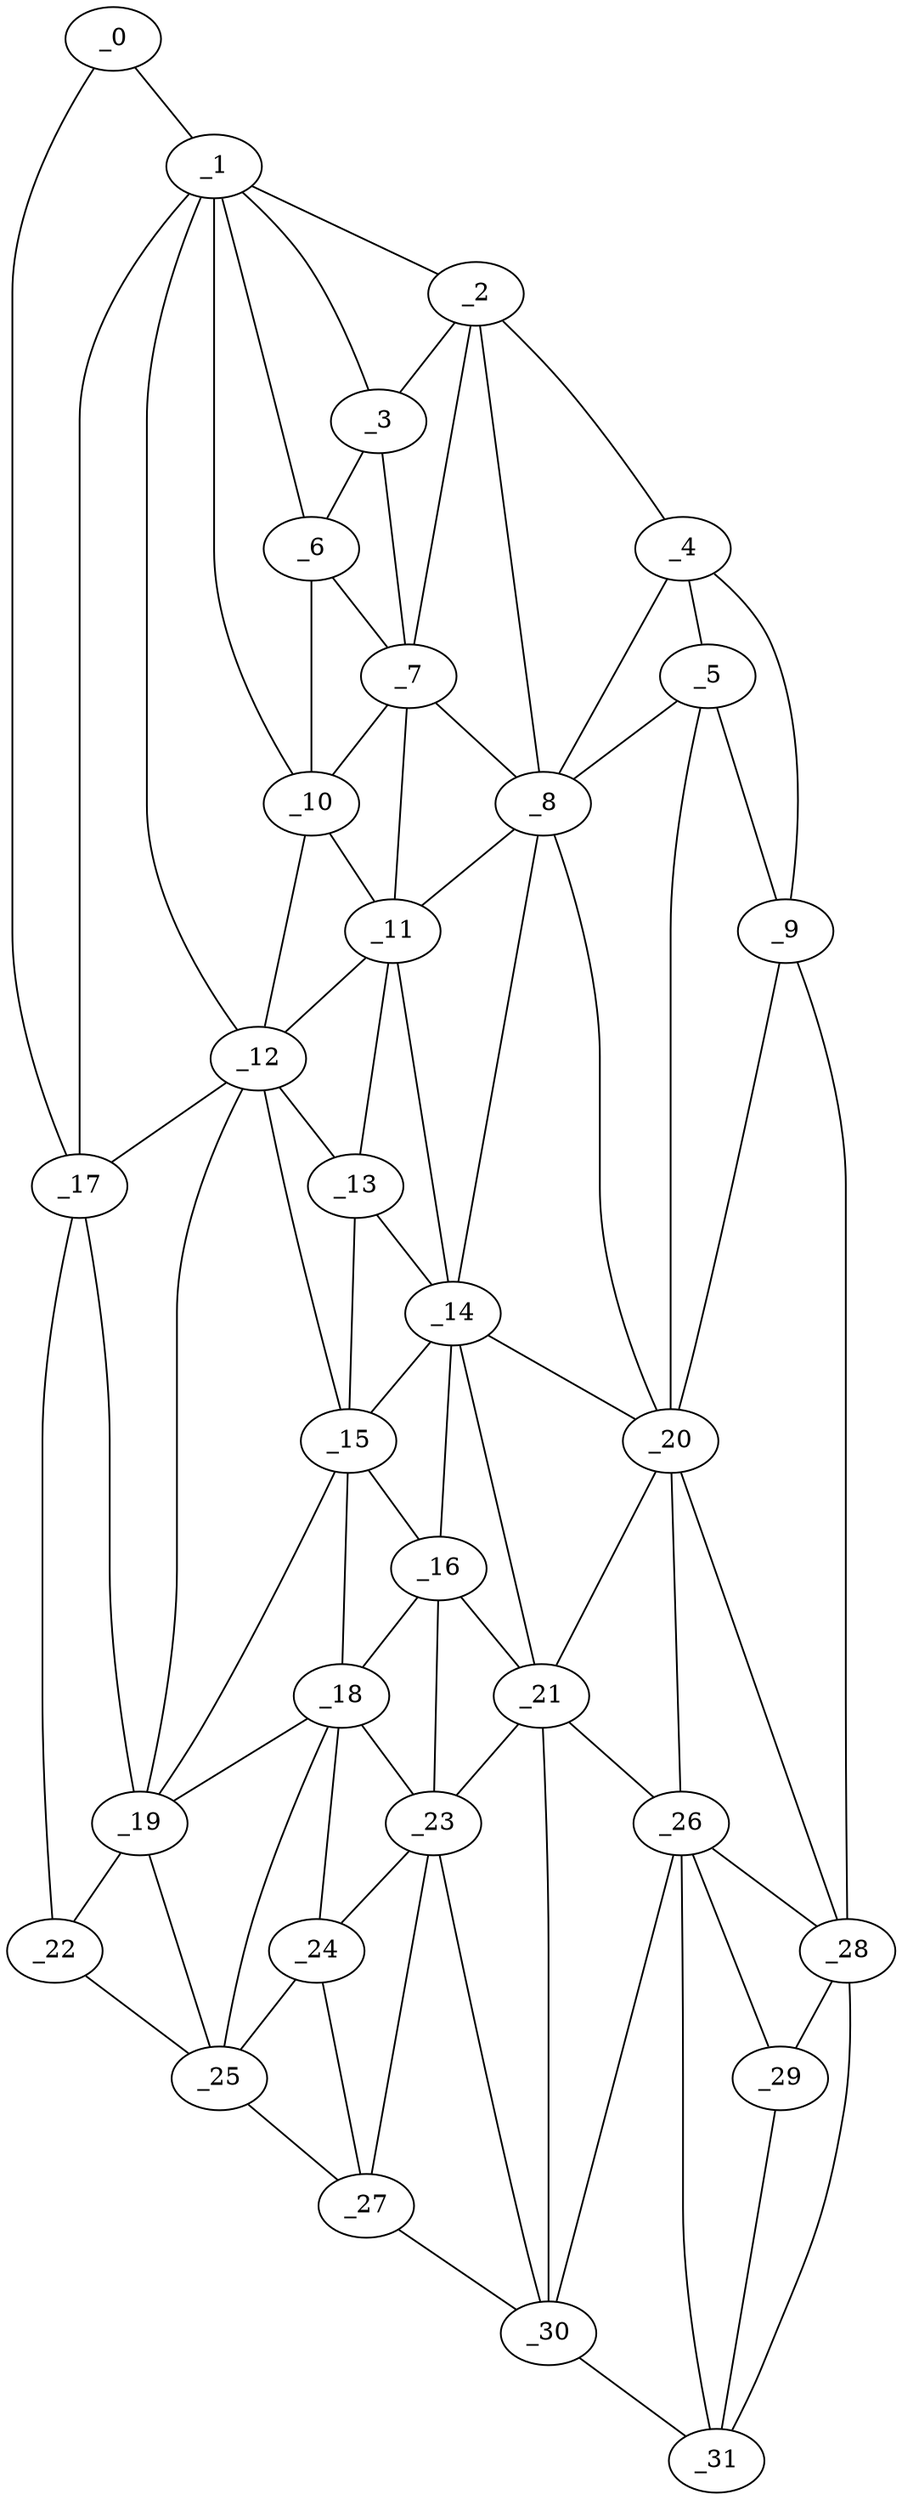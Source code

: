graph "obj69__280.gxl" {
	_0	 [x=14,
		y=118];
	_1	 [x=15,
		y=106];
	_0 -- _1	 [valence=1];
	_17	 [x=84,
		y=124];
	_0 -- _17	 [valence=1];
	_2	 [x=23,
		y=52];
	_1 -- _2	 [valence=1];
	_3	 [x=25,
		y=78];
	_1 -- _3	 [valence=2];
	_6	 [x=35,
		y=74];
	_1 -- _6	 [valence=1];
	_10	 [x=45,
		y=74];
	_1 -- _10	 [valence=2];
	_12	 [x=61,
		y=78];
	_1 -- _12	 [valence=1];
	_1 -- _17	 [valence=2];
	_2 -- _3	 [valence=1];
	_4	 [x=32,
		y=27];
	_2 -- _4	 [valence=1];
	_7	 [x=36,
		y=69];
	_2 -- _7	 [valence=2];
	_8	 [x=41,
		y=58];
	_2 -- _8	 [valence=2];
	_3 -- _6	 [valence=2];
	_3 -- _7	 [valence=1];
	_5	 [x=35,
		y=23];
	_4 -- _5	 [valence=2];
	_4 -- _8	 [valence=1];
	_9	 [x=43,
		y=3];
	_4 -- _9	 [valence=1];
	_5 -- _8	 [valence=2];
	_5 -- _9	 [valence=1];
	_20	 [x=92,
		y=33];
	_5 -- _20	 [valence=1];
	_6 -- _7	 [valence=2];
	_6 -- _10	 [valence=1];
	_7 -- _8	 [valence=2];
	_7 -- _10	 [valence=1];
	_11	 [x=46,
		y=65];
	_7 -- _11	 [valence=2];
	_8 -- _11	 [valence=2];
	_14	 [x=69,
		y=66];
	_8 -- _14	 [valence=2];
	_8 -- _20	 [valence=2];
	_9 -- _20	 [valence=2];
	_28	 [x=116,
		y=8];
	_9 -- _28	 [valence=1];
	_10 -- _11	 [valence=1];
	_10 -- _12	 [valence=2];
	_11 -- _12	 [valence=2];
	_13	 [x=64,
		y=76];
	_11 -- _13	 [valence=2];
	_11 -- _14	 [valence=1];
	_12 -- _13	 [valence=1];
	_15	 [x=72,
		y=80];
	_12 -- _15	 [valence=1];
	_12 -- _17	 [valence=2];
	_19	 [x=86,
		y=107];
	_12 -- _19	 [valence=2];
	_13 -- _14	 [valence=1];
	_13 -- _15	 [valence=2];
	_14 -- _15	 [valence=2];
	_16	 [x=79,
		y=71];
	_14 -- _16	 [valence=2];
	_14 -- _20	 [valence=1];
	_21	 [x=93,
		y=43];
	_14 -- _21	 [valence=2];
	_15 -- _16	 [valence=1];
	_18	 [x=85,
		y=79];
	_15 -- _18	 [valence=2];
	_15 -- _19	 [valence=2];
	_16 -- _18	 [valence=2];
	_16 -- _21	 [valence=1];
	_23	 [x=98,
		y=55];
	_16 -- _23	 [valence=1];
	_17 -- _19	 [valence=2];
	_22	 [x=97,
		y=113];
	_17 -- _22	 [valence=1];
	_18 -- _19	 [valence=2];
	_18 -- _23	 [valence=2];
	_24	 [x=104,
		y=78];
	_18 -- _24	 [valence=2];
	_25	 [x=105,
		y=95];
	_18 -- _25	 [valence=2];
	_19 -- _22	 [valence=2];
	_19 -- _25	 [valence=2];
	_20 -- _21	 [valence=1];
	_26	 [x=107,
		y=31];
	_20 -- _26	 [valence=2];
	_20 -- _28	 [valence=2];
	_21 -- _23	 [valence=2];
	_21 -- _26	 [valence=2];
	_30	 [x=119,
		y=44];
	_21 -- _30	 [valence=2];
	_22 -- _25	 [valence=1];
	_23 -- _24	 [valence=1];
	_27	 [x=115,
		y=64];
	_23 -- _27	 [valence=2];
	_23 -- _30	 [valence=2];
	_24 -- _25	 [valence=2];
	_24 -- _27	 [valence=1];
	_25 -- _27	 [valence=1];
	_26 -- _28	 [valence=2];
	_29	 [x=118,
		y=25];
	_26 -- _29	 [valence=2];
	_26 -- _30	 [valence=2];
	_31	 [x=120,
		y=36];
	_26 -- _31	 [valence=2];
	_27 -- _30	 [valence=1];
	_28 -- _29	 [valence=2];
	_28 -- _31	 [valence=1];
	_29 -- _31	 [valence=1];
	_30 -- _31	 [valence=1];
}

